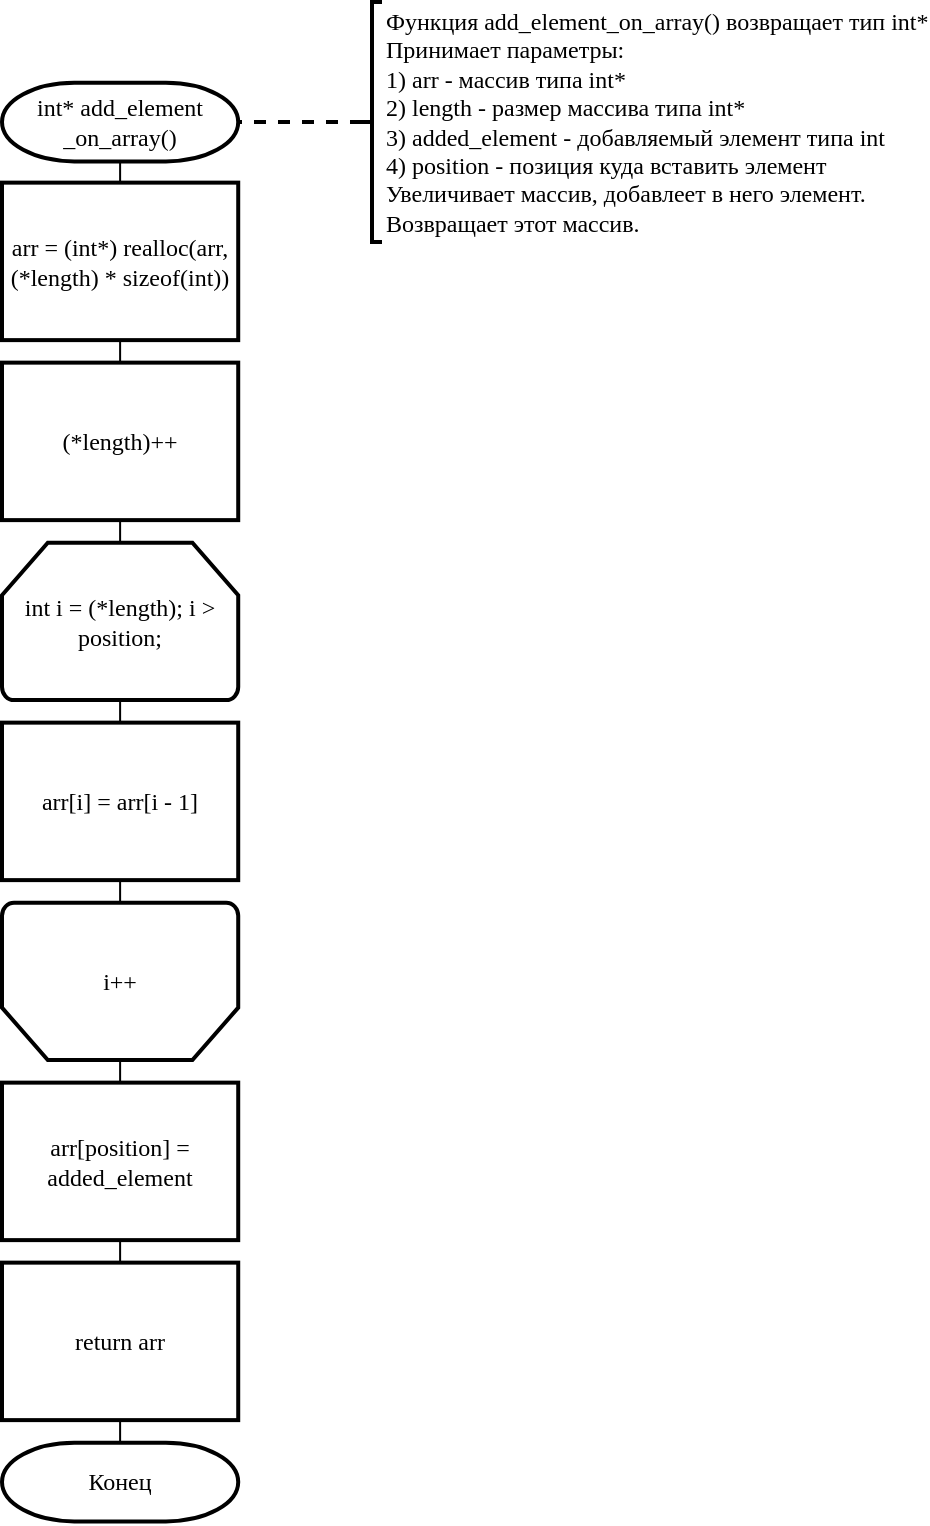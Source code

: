 <mxfile version="13.0.3" type="device"><diagram id="QXvUD6wpucaLc2TtrgiO" name="Page-1"><mxGraphModel dx="868" dy="519" grid="1" gridSize="10" guides="1" tooltips="1" connect="1" arrows="1" fold="1" page="1" pageScale="1" pageWidth="827" pageHeight="1169" math="0" shadow="0"><root><mxCell id="0"/><mxCell id="1" parent="0"/><mxCell id="Z-OciVP1iumqr8uHiO4t-11" style="edgeStyle=orthogonalEdgeStyle;rounded=0;orthogonalLoop=1;jettySize=auto;html=1;exitX=0.5;exitY=1;exitDx=0;exitDy=0;exitPerimeter=0;entryX=0.5;entryY=0;entryDx=0;entryDy=0;fontFamily=Times New Roman;endArrow=none;endFill=0;" edge="1" parent="1" source="Z-OciVP1iumqr8uHiO4t-1" target="Z-OciVP1iumqr8uHiO4t-3"><mxGeometry relative="1" as="geometry"/></mxCell><mxCell id="Z-OciVP1iumqr8uHiO4t-1" value="int* add_element&lt;br&gt;_on_array()" style="strokeWidth=2;html=1;shape=mxgraph.flowchart.terminator;whiteSpace=wrap;fontFamily=Times New Roman;" vertex="1" parent="1"><mxGeometry x="80" y="110.32" width="118.11" height="39.37" as="geometry"/></mxCell><mxCell id="Z-OciVP1iumqr8uHiO4t-12" style="edgeStyle=orthogonalEdgeStyle;rounded=0;orthogonalLoop=1;jettySize=auto;html=1;exitX=0.5;exitY=1;exitDx=0;exitDy=0;entryX=0.5;entryY=0;entryDx=0;entryDy=0;endArrow=none;endFill=0;fontFamily=Times New Roman;" edge="1" parent="1" source="Z-OciVP1iumqr8uHiO4t-3" target="Z-OciVP1iumqr8uHiO4t-4"><mxGeometry relative="1" as="geometry"/></mxCell><mxCell id="Z-OciVP1iumqr8uHiO4t-3" value="arr = (int*) realloc(arr, (*length) * sizeof(int))" style="rounded=0;whiteSpace=wrap;html=1;absoluteArcSize=1;arcSize=14;strokeWidth=2;fontFamily=Times New Roman;" vertex="1" parent="1"><mxGeometry x="80" y="160.32" width="118.11" height="78.74" as="geometry"/></mxCell><mxCell id="Z-OciVP1iumqr8uHiO4t-13" style="edgeStyle=orthogonalEdgeStyle;rounded=0;orthogonalLoop=1;jettySize=auto;html=1;exitX=0.5;exitY=1;exitDx=0;exitDy=0;entryX=0.5;entryY=0;entryDx=0;entryDy=0;entryPerimeter=0;endArrow=none;endFill=0;fontFamily=Times New Roman;" edge="1" parent="1" source="Z-OciVP1iumqr8uHiO4t-4" target="Z-OciVP1iumqr8uHiO4t-5"><mxGeometry relative="1" as="geometry"/></mxCell><mxCell id="Z-OciVP1iumqr8uHiO4t-4" value="(*length)++" style="rounded=0;whiteSpace=wrap;html=1;absoluteArcSize=1;arcSize=14;strokeWidth=2;fontFamily=Times New Roman;" vertex="1" parent="1"><mxGeometry x="80" y="250.32" width="118.11" height="78.74" as="geometry"/></mxCell><mxCell id="Z-OciVP1iumqr8uHiO4t-14" style="edgeStyle=orthogonalEdgeStyle;rounded=0;orthogonalLoop=1;jettySize=auto;html=1;exitX=0.5;exitY=1;exitDx=0;exitDy=0;exitPerimeter=0;entryX=0.5;entryY=0;entryDx=0;entryDy=0;endArrow=none;endFill=0;fontFamily=Times New Roman;" edge="1" parent="1" source="Z-OciVP1iumqr8uHiO4t-5" target="Z-OciVP1iumqr8uHiO4t-7"><mxGeometry relative="1" as="geometry"/></mxCell><mxCell id="Z-OciVP1iumqr8uHiO4t-5" value="int i = (*length); i &amp;gt; position;" style="strokeWidth=2;html=1;shape=mxgraph.flowchart.loop_limit;whiteSpace=wrap;fontFamily=Times New Roman;" vertex="1" parent="1"><mxGeometry x="80" y="340.32" width="118.11" height="78.74" as="geometry"/></mxCell><mxCell id="Z-OciVP1iumqr8uHiO4t-16" style="edgeStyle=orthogonalEdgeStyle;rounded=0;orthogonalLoop=1;jettySize=auto;html=1;exitX=0.5;exitY=0;exitDx=0;exitDy=0;exitPerimeter=0;entryX=0.5;entryY=0;entryDx=0;entryDy=0;endArrow=none;endFill=0;fontFamily=Times New Roman;" edge="1" parent="1" source="Z-OciVP1iumqr8uHiO4t-6" target="Z-OciVP1iumqr8uHiO4t-8"><mxGeometry relative="1" as="geometry"/></mxCell><mxCell id="Z-OciVP1iumqr8uHiO4t-6" value="i++" style="strokeWidth=2;html=1;shape=mxgraph.flowchart.loop_limit;whiteSpace=wrap;fontFamily=Times New Roman;flipV=1;" vertex="1" parent="1"><mxGeometry x="80" y="520.32" width="118.11" height="78.74" as="geometry"/></mxCell><mxCell id="Z-OciVP1iumqr8uHiO4t-15" style="edgeStyle=orthogonalEdgeStyle;rounded=0;orthogonalLoop=1;jettySize=auto;html=1;exitX=0.5;exitY=1;exitDx=0;exitDy=0;entryX=0.5;entryY=1;entryDx=0;entryDy=0;entryPerimeter=0;endArrow=none;endFill=0;fontFamily=Times New Roman;" edge="1" parent="1" source="Z-OciVP1iumqr8uHiO4t-7" target="Z-OciVP1iumqr8uHiO4t-6"><mxGeometry relative="1" as="geometry"/></mxCell><mxCell id="Z-OciVP1iumqr8uHiO4t-7" value="arr[i] = arr[i - 1]" style="rounded=0;whiteSpace=wrap;html=1;absoluteArcSize=1;arcSize=14;strokeWidth=2;fontFamily=Times New Roman;" vertex="1" parent="1"><mxGeometry x="80" y="430.32" width="118.11" height="78.74" as="geometry"/></mxCell><mxCell id="Z-OciVP1iumqr8uHiO4t-17" style="edgeStyle=orthogonalEdgeStyle;rounded=0;orthogonalLoop=1;jettySize=auto;html=1;exitX=0.5;exitY=1;exitDx=0;exitDy=0;entryX=0.5;entryY=0;entryDx=0;entryDy=0;endArrow=none;endFill=0;fontFamily=Times New Roman;" edge="1" parent="1" source="Z-OciVP1iumqr8uHiO4t-8" target="Z-OciVP1iumqr8uHiO4t-9"><mxGeometry relative="1" as="geometry"/></mxCell><mxCell id="Z-OciVP1iumqr8uHiO4t-8" value="arr[position] = added_element" style="rounded=0;whiteSpace=wrap;html=1;absoluteArcSize=1;arcSize=14;strokeWidth=2;fontFamily=Times New Roman;" vertex="1" parent="1"><mxGeometry x="80" y="610.32" width="118.11" height="78.74" as="geometry"/></mxCell><mxCell id="Z-OciVP1iumqr8uHiO4t-18" style="edgeStyle=orthogonalEdgeStyle;rounded=0;orthogonalLoop=1;jettySize=auto;html=1;exitX=0.5;exitY=1;exitDx=0;exitDy=0;entryX=0.5;entryY=0;entryDx=0;entryDy=0;entryPerimeter=0;endArrow=none;endFill=0;fontFamily=Times New Roman;" edge="1" parent="1" source="Z-OciVP1iumqr8uHiO4t-9" target="Z-OciVP1iumqr8uHiO4t-10"><mxGeometry relative="1" as="geometry"/></mxCell><mxCell id="Z-OciVP1iumqr8uHiO4t-9" value="return arr" style="rounded=0;whiteSpace=wrap;html=1;absoluteArcSize=1;arcSize=14;strokeWidth=2;fontFamily=Times New Roman;" vertex="1" parent="1"><mxGeometry x="80" y="700.32" width="118.11" height="78.74" as="geometry"/></mxCell><mxCell id="Z-OciVP1iumqr8uHiO4t-10" value="Конец" style="strokeWidth=2;html=1;shape=mxgraph.flowchart.terminator;whiteSpace=wrap;fontFamily=Times New Roman;" vertex="1" parent="1"><mxGeometry x="80" y="790.32" width="118.11" height="39.37" as="geometry"/></mxCell><mxCell id="Z-OciVP1iumqr8uHiO4t-20" style="edgeStyle=orthogonalEdgeStyle;rounded=0;orthogonalLoop=1;jettySize=auto;html=1;exitX=0;exitY=0.5;exitDx=0;exitDy=0;exitPerimeter=0;entryX=1;entryY=0.5;entryDx=0;entryDy=0;entryPerimeter=0;endArrow=none;endFill=0;fontFamily=Times New Roman;dashed=1;strokeWidth=2;" edge="1" parent="1" source="Z-OciVP1iumqr8uHiO4t-19" target="Z-OciVP1iumqr8uHiO4t-1"><mxGeometry relative="1" as="geometry"/></mxCell><mxCell id="Z-OciVP1iumqr8uHiO4t-19" value="Функция add_element_on_array() возвращает тип int*&lt;br&gt;Принимает параметры:&lt;br&gt;1) arr - массив типа int*&lt;br&gt;2) length - размер массива типа int*&lt;br&gt;3) added_element - добавляемый элемент типа int&lt;br&gt;4) position - позиция куда вставить элемент&amp;nbsp;&lt;br&gt;Увеличивает массив, добавлеет в него элемент.&lt;br&gt;Возвращает этот массив." style="strokeWidth=2;html=1;shape=mxgraph.flowchart.annotation_2;align=left;labelPosition=right;pointerEvents=1;fontFamily=Times New Roman;" vertex="1" parent="1"><mxGeometry x="260" y="70" width="10" height="120" as="geometry"/></mxCell></root></mxGraphModel></diagram></mxfile>